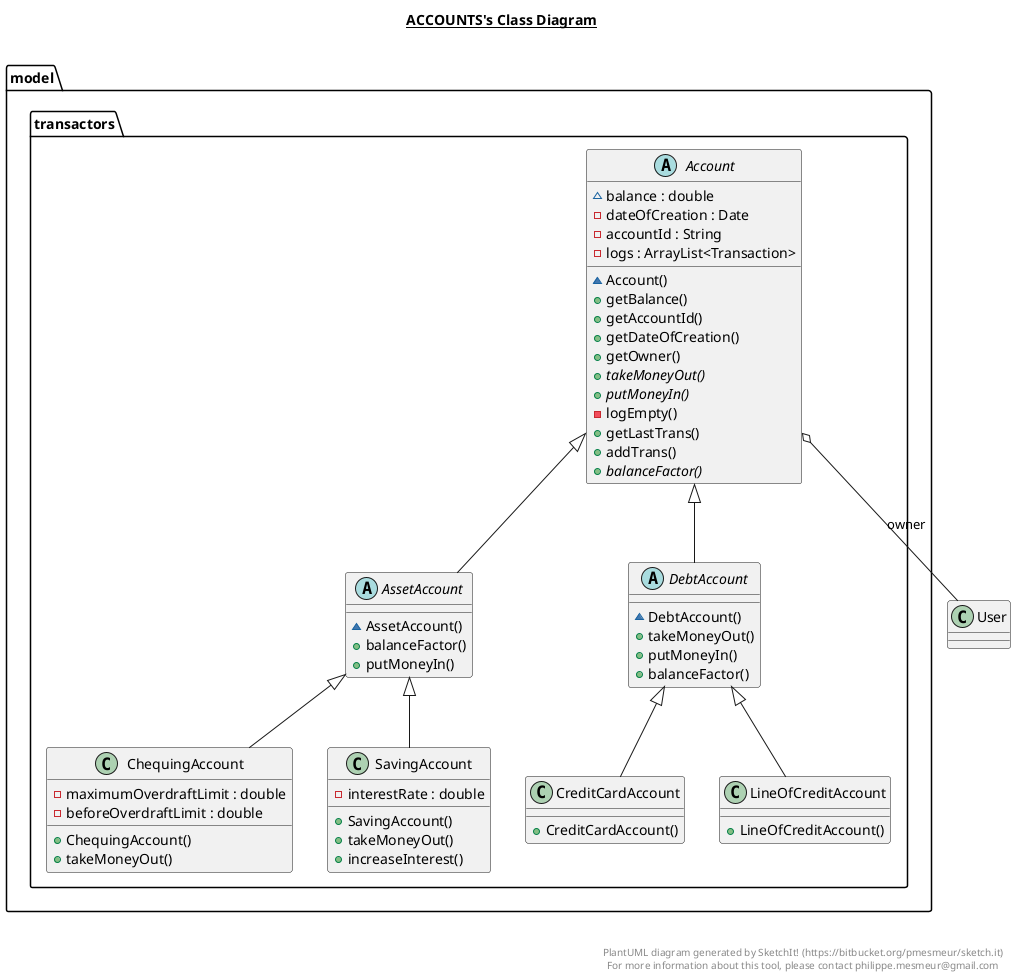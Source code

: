 @startuml

title __ACCOUNTS's Class Diagram__\n

  package model {
    package model.transactors {
      abstract class Account {
          ~ balance : double
          - dateOfCreation : Date
          - accountId : String
          - logs : ArrayList<Transaction>
          ~ Account()
          + getBalance()
          + getAccountId()
          + getDateOfCreation()
          + getOwner()
          {abstract} + takeMoneyOut()
          {abstract} + putMoneyIn()
          - logEmpty()
          + getLastTrans()
          + addTrans()
          {abstract} + balanceFactor()
      }
    }
  }
  

  package model {
    package model.transactors {
      abstract class AssetAccount {
          ~ AssetAccount()
          + balanceFactor()
          + putMoneyIn()
      }
    }
  }
  

  package model {
    package model.transactors {
      class ChequingAccount {
          - maximumOverdraftLimit : double
          - beforeOverdraftLimit : double
          + ChequingAccount()
          + takeMoneyOut()
      }
    }
  }
  

  package model {
    package model.transactors {
      class CreditCardAccount {
          + CreditCardAccount()
      }
    }
  }
  

  package model {
    package model.transactors {
      abstract class DebtAccount {
          ~ DebtAccount()
          + takeMoneyOut()
          + putMoneyIn()
          + balanceFactor()
      }
    }
  }
  

  package model {
    package model.transactors {
      class LineOfCreditAccount {
          + LineOfCreditAccount()
      }
    }
  }
  

  package model {
    package model.transactors {
      class SavingAccount {
          - interestRate : double
          + SavingAccount()
          + takeMoneyOut()
          + increaseInterest()
      }
    }
  }
  

  Account o-- User : owner
  AssetAccount -up-|> Account
  ChequingAccount -up-|> AssetAccount
  CreditCardAccount -up-|> DebtAccount
  DebtAccount -up-|> Account
  LineOfCreditAccount -up-|> DebtAccount
  SavingAccount -up-|> AssetAccount


right footer


PlantUML diagram generated by SketchIt! (https://bitbucket.org/pmesmeur/sketch.it)
For more information about this tool, please contact philippe.mesmeur@gmail.com
endfooter

@enduml
